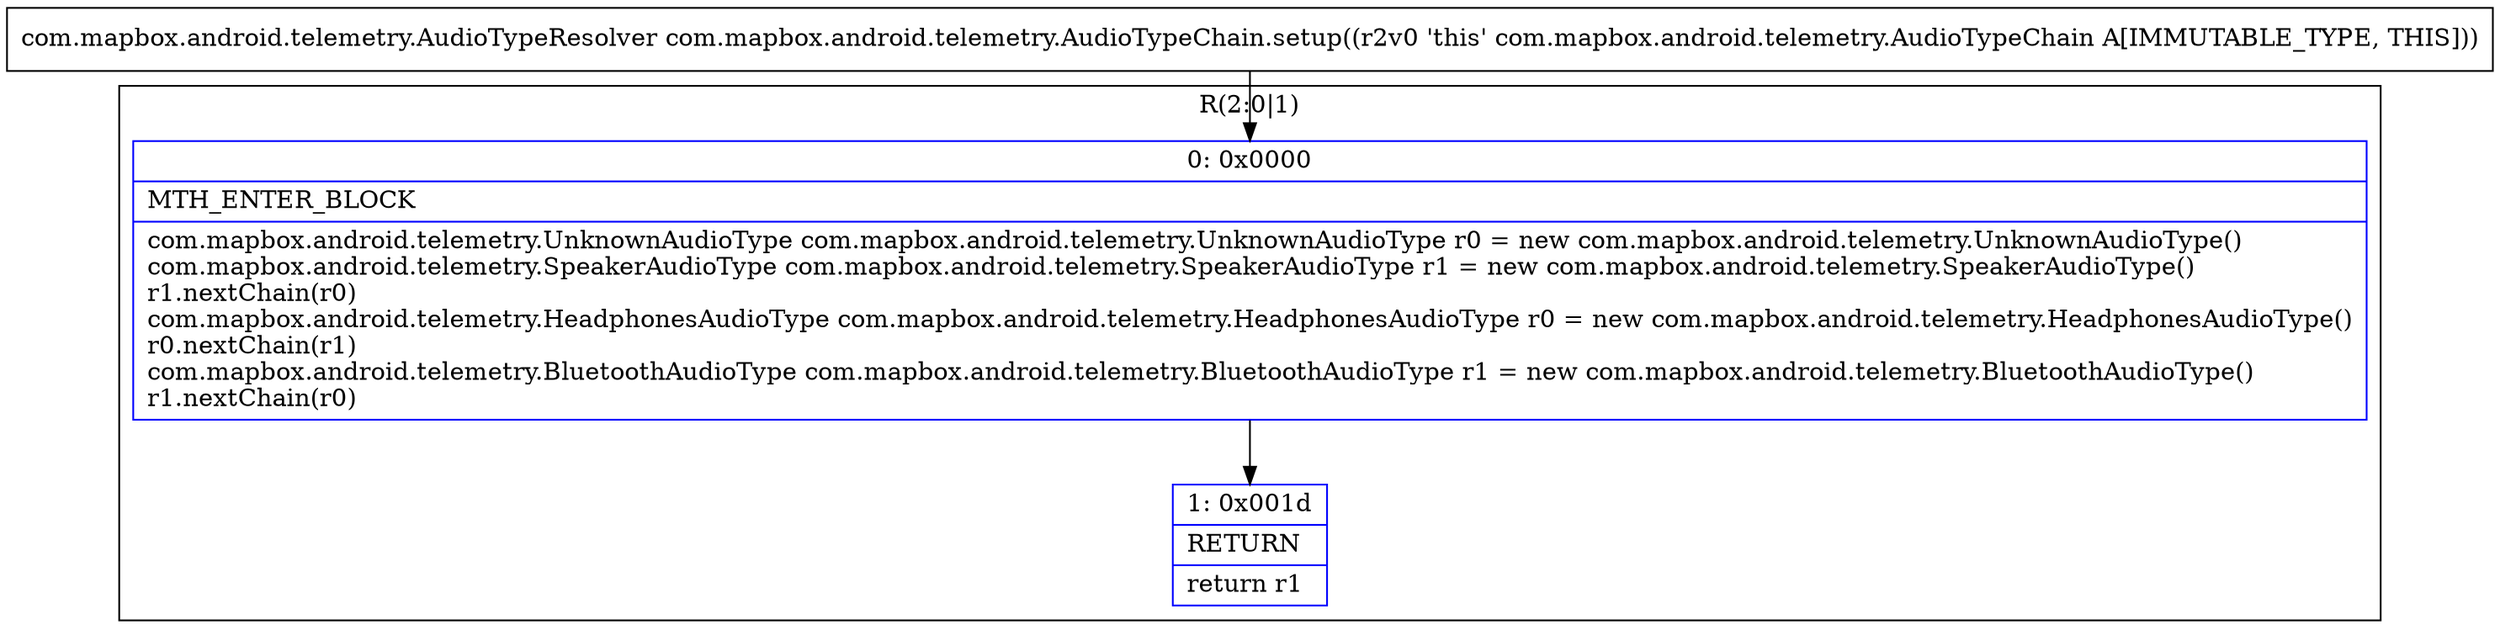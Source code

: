digraph "CFG forcom.mapbox.android.telemetry.AudioTypeChain.setup()Lcom\/mapbox\/android\/telemetry\/AudioTypeResolver;" {
subgraph cluster_Region_839632748 {
label = "R(2:0|1)";
node [shape=record,color=blue];
Node_0 [shape=record,label="{0\:\ 0x0000|MTH_ENTER_BLOCK\l|com.mapbox.android.telemetry.UnknownAudioType com.mapbox.android.telemetry.UnknownAudioType r0 = new com.mapbox.android.telemetry.UnknownAudioType()\lcom.mapbox.android.telemetry.SpeakerAudioType com.mapbox.android.telemetry.SpeakerAudioType r1 = new com.mapbox.android.telemetry.SpeakerAudioType()\lr1.nextChain(r0)\lcom.mapbox.android.telemetry.HeadphonesAudioType com.mapbox.android.telemetry.HeadphonesAudioType r0 = new com.mapbox.android.telemetry.HeadphonesAudioType()\lr0.nextChain(r1)\lcom.mapbox.android.telemetry.BluetoothAudioType com.mapbox.android.telemetry.BluetoothAudioType r1 = new com.mapbox.android.telemetry.BluetoothAudioType()\lr1.nextChain(r0)\l}"];
Node_1 [shape=record,label="{1\:\ 0x001d|RETURN\l|return r1\l}"];
}
MethodNode[shape=record,label="{com.mapbox.android.telemetry.AudioTypeResolver com.mapbox.android.telemetry.AudioTypeChain.setup((r2v0 'this' com.mapbox.android.telemetry.AudioTypeChain A[IMMUTABLE_TYPE, THIS])) }"];
MethodNode -> Node_0;
Node_0 -> Node_1;
}

